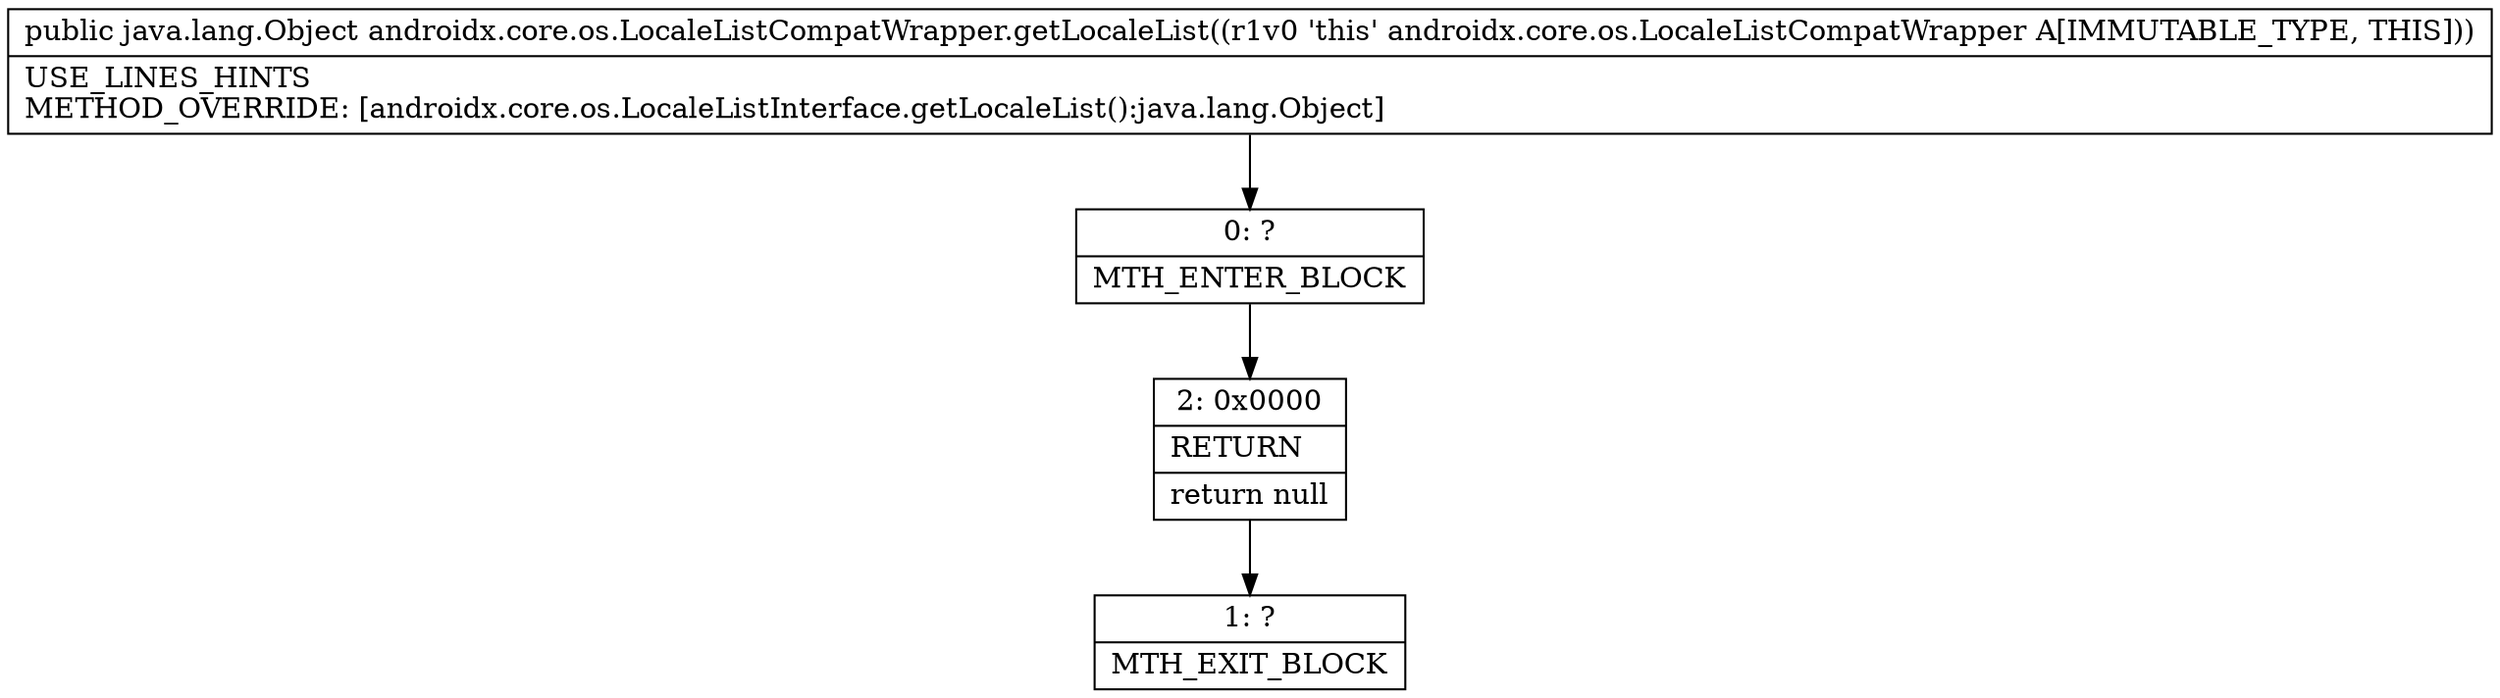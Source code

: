 digraph "CFG forandroidx.core.os.LocaleListCompatWrapper.getLocaleList()Ljava\/lang\/Object;" {
Node_0 [shape=record,label="{0\:\ ?|MTH_ENTER_BLOCK\l}"];
Node_2 [shape=record,label="{2\:\ 0x0000|RETURN\l|return null\l}"];
Node_1 [shape=record,label="{1\:\ ?|MTH_EXIT_BLOCK\l}"];
MethodNode[shape=record,label="{public java.lang.Object androidx.core.os.LocaleListCompatWrapper.getLocaleList((r1v0 'this' androidx.core.os.LocaleListCompatWrapper A[IMMUTABLE_TYPE, THIS]))  | USE_LINES_HINTS\lMETHOD_OVERRIDE: [androidx.core.os.LocaleListInterface.getLocaleList():java.lang.Object]\l}"];
MethodNode -> Node_0;Node_0 -> Node_2;
Node_2 -> Node_1;
}

